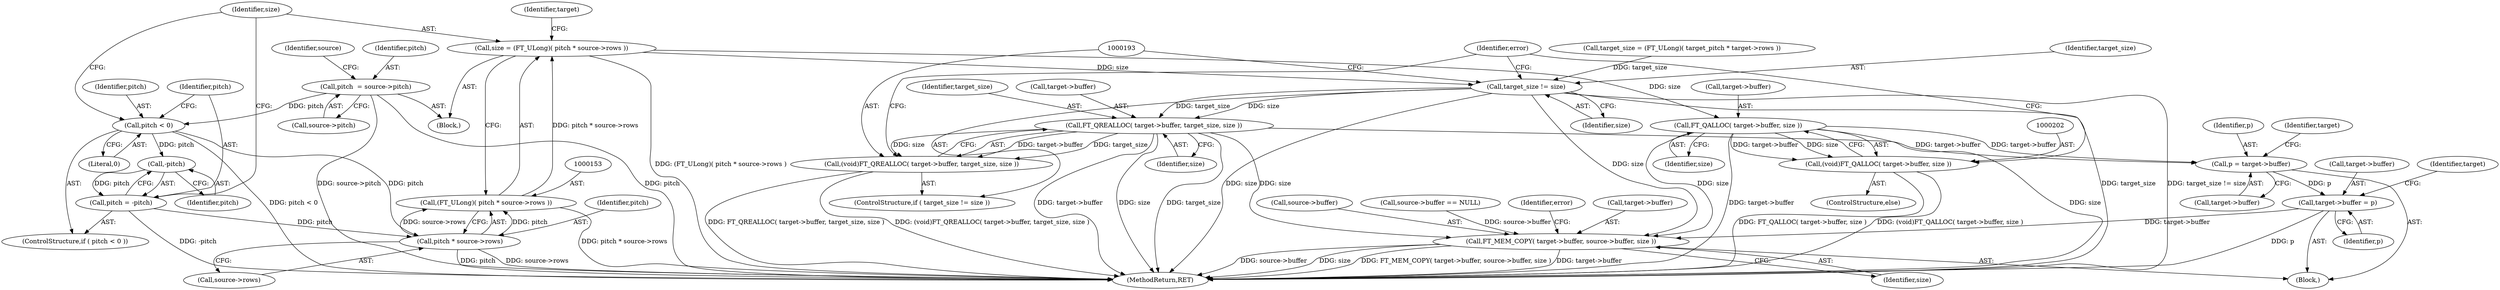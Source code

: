 digraph "1_savannah_b3500af717010137046ec4076d1e1c0641e33727_0@integer" {
"1000150" [label="(Call,size = (FT_ULong)( pitch * source->rows ))"];
"1000152" [label="(Call,(FT_ULong)( pitch * source->rows ))"];
"1000154" [label="(Call,pitch * source->rows)"];
"1000143" [label="(Call,pitch < 0)"];
"1000116" [label="(Call,pitch  = source->pitch)"];
"1000146" [label="(Call,pitch = -pitch)"];
"1000148" [label="(Call,-pitch)"];
"1000189" [label="(Call,target_size != size)"];
"1000194" [label="(Call,FT_QREALLOC( target->buffer, target_size, size ))"];
"1000192" [label="(Call,(void)FT_QREALLOC( target->buffer, target_size, size ))"];
"1000213" [label="(Call,p = target->buffer)"];
"1000223" [label="(Call,target->buffer = p)"];
"1000228" [label="(Call,FT_MEM_COPY( target->buffer, source->buffer, size ))"];
"1000203" [label="(Call,FT_QALLOC( target->buffer, size ))"];
"1000201" [label="(Call,(void)FT_QALLOC( target->buffer, size ))"];
"1000195" [label="(Call,target->buffer)"];
"1000223" [label="(Call,target->buffer = p)"];
"1000204" [label="(Call,target->buffer)"];
"1000104" [label="(Block,)"];
"1000228" [label="(Call,FT_MEM_COPY( target->buffer, source->buffer, size ))"];
"1000151" [label="(Identifier,size)"];
"1000211" [label="(Block,)"];
"1000230" [label="(Identifier,target)"];
"1000124" [label="(Identifier,source)"];
"1000179" [label="(Call,target_size = (FT_ULong)( target_pitch * target->rows ))"];
"1000147" [label="(Identifier,pitch)"];
"1000148" [label="(Call,-pitch)"];
"1000145" [label="(Literal,0)"];
"1000232" [label="(Call,source->buffer)"];
"1000201" [label="(Call,(void)FT_QALLOC( target->buffer, size ))"];
"1000146" [label="(Call,pitch = -pitch)"];
"1000235" [label="(Identifier,size)"];
"1000116" [label="(Call,pitch  = source->pitch)"];
"1000194" [label="(Call,FT_QREALLOC( target->buffer, target_size, size ))"];
"1000220" [label="(Identifier,target)"];
"1000238" [label="(MethodReturn,RET)"];
"1000198" [label="(Identifier,target_size)"];
"1000215" [label="(Call,target->buffer)"];
"1000161" [label="(Identifier,target)"];
"1000129" [label="(Call,source->buffer == NULL)"];
"1000118" [label="(Call,source->pitch)"];
"1000199" [label="(Identifier,size)"];
"1000150" [label="(Call,size = (FT_ULong)( pitch * source->rows ))"];
"1000156" [label="(Call,source->rows)"];
"1000200" [label="(ControlStructure,else)"];
"1000214" [label="(Identifier,p)"];
"1000188" [label="(ControlStructure,if ( target_size != size ))"];
"1000227" [label="(Identifier,p)"];
"1000210" [label="(Identifier,error)"];
"1000144" [label="(Identifier,pitch)"];
"1000149" [label="(Identifier,pitch)"];
"1000237" [label="(Identifier,error)"];
"1000142" [label="(ControlStructure,if ( pitch < 0 ))"];
"1000117" [label="(Identifier,pitch)"];
"1000229" [label="(Call,target->buffer)"];
"1000213" [label="(Call,p = target->buffer)"];
"1000154" [label="(Call,pitch * source->rows)"];
"1000155" [label="(Identifier,pitch)"];
"1000224" [label="(Call,target->buffer)"];
"1000203" [label="(Call,FT_QALLOC( target->buffer, size ))"];
"1000152" [label="(Call,(FT_ULong)( pitch * source->rows ))"];
"1000189" [label="(Call,target_size != size)"];
"1000143" [label="(Call,pitch < 0)"];
"1000191" [label="(Identifier,size)"];
"1000190" [label="(Identifier,target_size)"];
"1000192" [label="(Call,(void)FT_QREALLOC( target->buffer, target_size, size ))"];
"1000207" [label="(Identifier,size)"];
"1000150" -> "1000104"  [label="AST: "];
"1000150" -> "1000152"  [label="CFG: "];
"1000151" -> "1000150"  [label="AST: "];
"1000152" -> "1000150"  [label="AST: "];
"1000161" -> "1000150"  [label="CFG: "];
"1000150" -> "1000238"  [label="DDG: (FT_ULong)( pitch * source->rows )"];
"1000152" -> "1000150"  [label="DDG: pitch * source->rows"];
"1000150" -> "1000189"  [label="DDG: size"];
"1000150" -> "1000203"  [label="DDG: size"];
"1000152" -> "1000154"  [label="CFG: "];
"1000153" -> "1000152"  [label="AST: "];
"1000154" -> "1000152"  [label="AST: "];
"1000152" -> "1000238"  [label="DDG: pitch * source->rows"];
"1000154" -> "1000152"  [label="DDG: pitch"];
"1000154" -> "1000152"  [label="DDG: source->rows"];
"1000154" -> "1000156"  [label="CFG: "];
"1000155" -> "1000154"  [label="AST: "];
"1000156" -> "1000154"  [label="AST: "];
"1000154" -> "1000238"  [label="DDG: pitch"];
"1000154" -> "1000238"  [label="DDG: source->rows"];
"1000143" -> "1000154"  [label="DDG: pitch"];
"1000146" -> "1000154"  [label="DDG: pitch"];
"1000143" -> "1000142"  [label="AST: "];
"1000143" -> "1000145"  [label="CFG: "];
"1000144" -> "1000143"  [label="AST: "];
"1000145" -> "1000143"  [label="AST: "];
"1000147" -> "1000143"  [label="CFG: "];
"1000151" -> "1000143"  [label="CFG: "];
"1000143" -> "1000238"  [label="DDG: pitch < 0"];
"1000116" -> "1000143"  [label="DDG: pitch"];
"1000143" -> "1000148"  [label="DDG: pitch"];
"1000116" -> "1000104"  [label="AST: "];
"1000116" -> "1000118"  [label="CFG: "];
"1000117" -> "1000116"  [label="AST: "];
"1000118" -> "1000116"  [label="AST: "];
"1000124" -> "1000116"  [label="CFG: "];
"1000116" -> "1000238"  [label="DDG: pitch"];
"1000116" -> "1000238"  [label="DDG: source->pitch"];
"1000146" -> "1000142"  [label="AST: "];
"1000146" -> "1000148"  [label="CFG: "];
"1000147" -> "1000146"  [label="AST: "];
"1000148" -> "1000146"  [label="AST: "];
"1000151" -> "1000146"  [label="CFG: "];
"1000146" -> "1000238"  [label="DDG: -pitch"];
"1000148" -> "1000146"  [label="DDG: pitch"];
"1000148" -> "1000149"  [label="CFG: "];
"1000149" -> "1000148"  [label="AST: "];
"1000189" -> "1000188"  [label="AST: "];
"1000189" -> "1000191"  [label="CFG: "];
"1000190" -> "1000189"  [label="AST: "];
"1000191" -> "1000189"  [label="AST: "];
"1000193" -> "1000189"  [label="CFG: "];
"1000210" -> "1000189"  [label="CFG: "];
"1000189" -> "1000238"  [label="DDG: target_size"];
"1000189" -> "1000238"  [label="DDG: target_size != size"];
"1000189" -> "1000238"  [label="DDG: size"];
"1000179" -> "1000189"  [label="DDG: target_size"];
"1000189" -> "1000194"  [label="DDG: target_size"];
"1000189" -> "1000194"  [label="DDG: size"];
"1000189" -> "1000228"  [label="DDG: size"];
"1000194" -> "1000192"  [label="AST: "];
"1000194" -> "1000199"  [label="CFG: "];
"1000195" -> "1000194"  [label="AST: "];
"1000198" -> "1000194"  [label="AST: "];
"1000199" -> "1000194"  [label="AST: "];
"1000192" -> "1000194"  [label="CFG: "];
"1000194" -> "1000238"  [label="DDG: target->buffer"];
"1000194" -> "1000238"  [label="DDG: size"];
"1000194" -> "1000238"  [label="DDG: target_size"];
"1000194" -> "1000192"  [label="DDG: target->buffer"];
"1000194" -> "1000192"  [label="DDG: target_size"];
"1000194" -> "1000192"  [label="DDG: size"];
"1000194" -> "1000213"  [label="DDG: target->buffer"];
"1000194" -> "1000228"  [label="DDG: size"];
"1000192" -> "1000188"  [label="AST: "];
"1000193" -> "1000192"  [label="AST: "];
"1000210" -> "1000192"  [label="CFG: "];
"1000192" -> "1000238"  [label="DDG: FT_QREALLOC( target->buffer, target_size, size )"];
"1000192" -> "1000238"  [label="DDG: (void)FT_QREALLOC( target->buffer, target_size, size )"];
"1000213" -> "1000211"  [label="AST: "];
"1000213" -> "1000215"  [label="CFG: "];
"1000214" -> "1000213"  [label="AST: "];
"1000215" -> "1000213"  [label="AST: "];
"1000220" -> "1000213"  [label="CFG: "];
"1000203" -> "1000213"  [label="DDG: target->buffer"];
"1000213" -> "1000223"  [label="DDG: p"];
"1000223" -> "1000211"  [label="AST: "];
"1000223" -> "1000227"  [label="CFG: "];
"1000224" -> "1000223"  [label="AST: "];
"1000227" -> "1000223"  [label="AST: "];
"1000230" -> "1000223"  [label="CFG: "];
"1000223" -> "1000238"  [label="DDG: p"];
"1000223" -> "1000228"  [label="DDG: target->buffer"];
"1000228" -> "1000211"  [label="AST: "];
"1000228" -> "1000235"  [label="CFG: "];
"1000229" -> "1000228"  [label="AST: "];
"1000232" -> "1000228"  [label="AST: "];
"1000235" -> "1000228"  [label="AST: "];
"1000237" -> "1000228"  [label="CFG: "];
"1000228" -> "1000238"  [label="DDG: size"];
"1000228" -> "1000238"  [label="DDG: FT_MEM_COPY( target->buffer, source->buffer, size )"];
"1000228" -> "1000238"  [label="DDG: target->buffer"];
"1000228" -> "1000238"  [label="DDG: source->buffer"];
"1000129" -> "1000228"  [label="DDG: source->buffer"];
"1000203" -> "1000228"  [label="DDG: size"];
"1000203" -> "1000201"  [label="AST: "];
"1000203" -> "1000207"  [label="CFG: "];
"1000204" -> "1000203"  [label="AST: "];
"1000207" -> "1000203"  [label="AST: "];
"1000201" -> "1000203"  [label="CFG: "];
"1000203" -> "1000238"  [label="DDG: size"];
"1000203" -> "1000238"  [label="DDG: target->buffer"];
"1000203" -> "1000201"  [label="DDG: target->buffer"];
"1000203" -> "1000201"  [label="DDG: size"];
"1000201" -> "1000200"  [label="AST: "];
"1000202" -> "1000201"  [label="AST: "];
"1000210" -> "1000201"  [label="CFG: "];
"1000201" -> "1000238"  [label="DDG: (void)FT_QALLOC( target->buffer, size )"];
"1000201" -> "1000238"  [label="DDG: FT_QALLOC( target->buffer, size )"];
}
